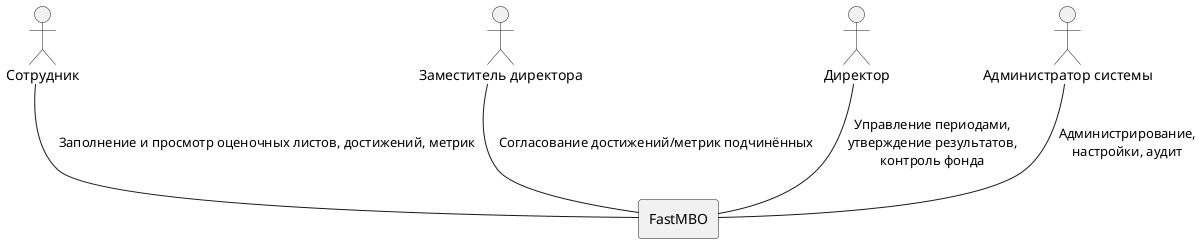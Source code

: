 @startuml
' Диаграмма C4: Контекстная диаграмма FastMBO

!define RECTANGLE rectangle

actor Employee as "Сотрудник"
actor Deputy as "Заместитель директора"
actor Director as "Директор"
actor Admin as "Администратор системы"

RECTANGLE FastMBO as "FastMBO"

Employee  -- FastMBO : Заполнение и просмотр оценочных листов, достижений, метрик
Deputy    -- FastMBO : Согласование достижений/метрик подчинённых
Director  -- FastMBO : Управление периодами,\nутверждение результатов,\nконтроль фонда
Admin     -- FastMBO : Администрирование,\nнастройки, аудит

@enduml